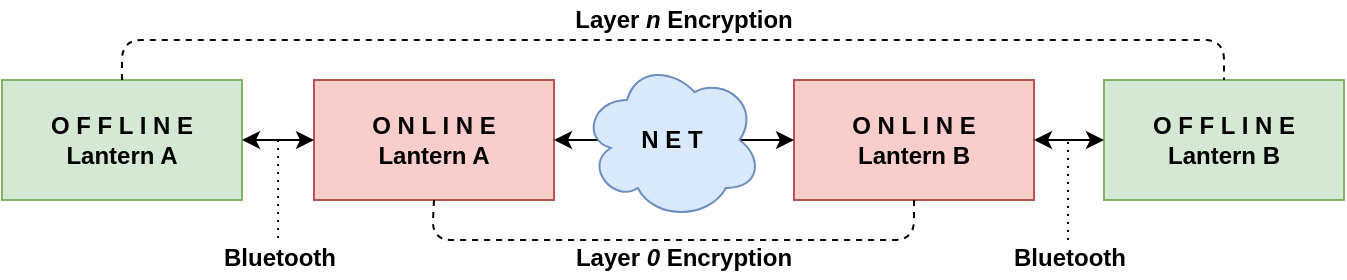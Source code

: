 <mxfile version="13.9.7" type="device"><diagram id="ggZG0zN019yG8q20Rfre" name="architecture"><mxGraphModel dx="1280" dy="715" grid="1" gridSize="10" guides="1" tooltips="1" connect="1" arrows="1" fold="1" page="1" pageScale="1" pageWidth="850" pageHeight="1100" math="0" shadow="0"><root><mxCell id="0"/><mxCell id="1" parent="0"/><mxCell id="8CrnlVaQhXip27kdNDhG-1" value="O F F L I N E&lt;br&gt;Lantern A" style="rounded=0;whiteSpace=wrap;html=1;fillColor=#d5e8d4;strokeColor=#82b366;fontStyle=1" parent="1" vertex="1"><mxGeometry x="30" y="60" width="120" height="60" as="geometry"/></mxCell><mxCell id="8CrnlVaQhXip27kdNDhG-2" value="O N L I N E&lt;br&gt;Lantern B" style="rounded=0;whiteSpace=wrap;html=1;fillColor=#f8cecc;strokeColor=#b85450;fontStyle=1" parent="1" vertex="1"><mxGeometry x="426" y="60" width="120" height="60" as="geometry"/></mxCell><mxCell id="8CrnlVaQhXip27kdNDhG-3" value="O N L I N E&lt;br&gt;Lantern A" style="rounded=0;whiteSpace=wrap;html=1;fillColor=#f8cecc;strokeColor=#b85450;fontStyle=1" parent="1" vertex="1"><mxGeometry x="186" y="60" width="120" height="60" as="geometry"/></mxCell><mxCell id="8CrnlVaQhXip27kdNDhG-4" value="O F F L I N E&lt;br&gt;Lantern B" style="rounded=0;whiteSpace=wrap;html=1;fillColor=#d5e8d4;strokeColor=#82b366;fontStyle=1" parent="1" vertex="1"><mxGeometry x="581" y="60" width="120" height="60" as="geometry"/></mxCell><mxCell id="8CrnlVaQhXip27kdNDhG-5" value="" style="endArrow=classic;html=1;strokeWidth=1;exitX=1;exitY=0.5;exitDx=0;exitDy=0;entryX=0;entryY=0.5;entryDx=0;entryDy=0;startArrow=classic;startFill=1;endFill=1;" parent="1" source="8CrnlVaQhXip27kdNDhG-1" target="8CrnlVaQhXip27kdNDhG-3" edge="1"><mxGeometry width="50" height="50" relative="1" as="geometry"><mxPoint x="346" y="260" as="sourcePoint"/><mxPoint x="396" y="210" as="targetPoint"/></mxGeometry></mxCell><mxCell id="8CrnlVaQhXip27kdNDhG-6" value="" style="endArrow=classic;html=1;strokeWidth=1;exitX=1;exitY=0.5;exitDx=0;exitDy=0;entryX=0;entryY=0.5;entryDx=0;entryDy=0;endFill=1;startArrow=classic;startFill=1;" parent="1" source="8CrnlVaQhXip27kdNDhG-2" target="8CrnlVaQhXip27kdNDhG-4" edge="1"><mxGeometry width="50" height="50" relative="1" as="geometry"><mxPoint x="586" y="300" as="sourcePoint"/><mxPoint x="636" y="250" as="targetPoint"/></mxGeometry></mxCell><mxCell id="8CrnlVaQhXip27kdNDhG-7" value="" style="endArrow=classic;html=1;entryX=0;entryY=0.5;entryDx=0;entryDy=0;startArrow=classic;startFill=1;" parent="1" source="8CrnlVaQhXip27kdNDhG-3" target="8CrnlVaQhXip27kdNDhG-2" edge="1"><mxGeometry relative="1" as="geometry"><mxPoint x="336" y="370" as="sourcePoint"/><mxPoint x="436" y="370" as="targetPoint"/></mxGeometry></mxCell><mxCell id="8CrnlVaQhXip27kdNDhG-8" value="N E T" style="ellipse;shape=cloud;whiteSpace=wrap;html=1;fontFamily=Helvetica;fontSize=12;align=center;strokeColor=#6c8ebf;fillColor=#dae8fc;fontStyle=1" parent="8CrnlVaQhXip27kdNDhG-7" vertex="1"><mxGeometry width="90" height="80" relative="1" as="geometry"><mxPoint x="-46" y="-40" as="offset"/></mxGeometry></mxCell><mxCell id="8CrnlVaQhXip27kdNDhG-17" value="Bluetooth" style="text;html=1;strokeColor=none;fillColor=none;align=center;verticalAlign=middle;whiteSpace=wrap;rounded=0;fontStyle=1" parent="1" vertex="1"><mxGeometry x="139" y="139" width="60" height="20" as="geometry"/></mxCell><mxCell id="8CrnlVaQhXip27kdNDhG-18" value="Bluetooth" style="text;html=1;strokeColor=none;fillColor=none;align=center;verticalAlign=middle;whiteSpace=wrap;rounded=0;fontStyle=1" parent="1" vertex="1"><mxGeometry x="534" y="139" width="60" height="20" as="geometry"/></mxCell><mxCell id="8CrnlVaQhXip27kdNDhG-19" value="" style="endArrow=none;dashed=1;html=1;dashPattern=1 3;strokeWidth=1;entryX=0.5;entryY=0;entryDx=0;entryDy=0;" parent="1" edge="1"><mxGeometry width="50" height="50" relative="1" as="geometry"><mxPoint x="168" y="90" as="sourcePoint"/><mxPoint x="168" y="140" as="targetPoint"/></mxGeometry></mxCell><mxCell id="8CrnlVaQhXip27kdNDhG-20" value="" style="endArrow=none;dashed=1;html=1;dashPattern=1 3;strokeWidth=1;exitX=0.5;exitY=0;exitDx=0;exitDy=0;" parent="1" edge="1"><mxGeometry width="50" height="50" relative="1" as="geometry"><mxPoint x="563" y="140" as="sourcePoint"/><mxPoint x="563" y="90" as="targetPoint"/></mxGeometry></mxCell><mxCell id="8CrnlVaQhXip27kdNDhG-21" value="" style="endArrow=none;html=1;exitX=0.5;exitY=0;exitDx=0;exitDy=0;entryX=0.5;entryY=0;entryDx=0;entryDy=0;dashed=1;" parent="1" source="8CrnlVaQhXip27kdNDhG-1" target="8CrnlVaQhXip27kdNDhG-4" edge="1"><mxGeometry width="50" height="50" relative="1" as="geometry"><mxPoint x="156" as="sourcePoint"/><mxPoint x="206" y="-50" as="targetPoint"/><Array as="points"><mxPoint x="90" y="40"/><mxPoint x="641" y="40"/></Array></mxGeometry></mxCell><mxCell id="8CrnlVaQhXip27kdNDhG-29" value="" style="endArrow=none;html=1;exitX=0.5;exitY=1;exitDx=0;exitDy=0;entryX=0.5;entryY=1;entryDx=0;entryDy=0;dashed=1;" parent="1" source="8CrnlVaQhXip27kdNDhG-3" target="8CrnlVaQhXip27kdNDhG-2" edge="1"><mxGeometry width="50" height="50" relative="1" as="geometry"><mxPoint x="245" y="180" as="sourcePoint"/><mxPoint x="796" y="180" as="targetPoint"/><Array as="points"><mxPoint x="245" y="140"/><mxPoint x="366" y="140"/><mxPoint x="486" y="140"/></Array></mxGeometry></mxCell><mxCell id="8CrnlVaQhXip27kdNDhG-30" value="Layer &lt;i&gt;0&lt;/i&gt; Encryption" style="text;html=1;strokeColor=none;fillColor=none;align=center;verticalAlign=middle;whiteSpace=wrap;rounded=0;fontStyle=1" parent="1" vertex="1"><mxGeometry x="306" y="139" width="130" height="20" as="geometry"/></mxCell><mxCell id="8CrnlVaQhXip27kdNDhG-32" value="Layer &lt;i&gt;n&lt;/i&gt; Encryption" style="text;html=1;strokeColor=none;fillColor=none;align=center;verticalAlign=middle;whiteSpace=wrap;rounded=0;fontStyle=1" parent="1" vertex="1"><mxGeometry x="306" y="20" width="130" height="20" as="geometry"/></mxCell></root></mxGraphModel></diagram></mxfile>